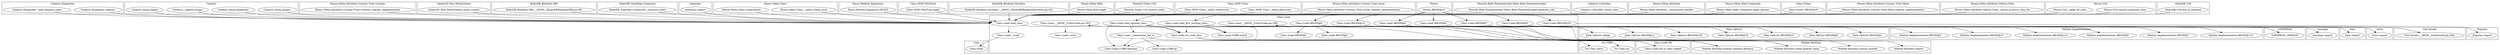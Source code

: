 digraph {
graph [overlap=false]
subgraph cluster_Catalyst_Dispatcher {
	label="Catalyst::Dispatcher";
	"Catalyst::Dispatcher::register";
	"Catalyst::Dispatcher::_load_dispatch_types";
}
subgraph cluster_Catalyst {
	label="Catalyst";
	"Catalyst::setup_plugins";
	"Catalyst::setup_dispatcher";
	"Catalyst::_register_plugin";
	"Catalyst::setup_engine";
}
subgraph cluster_Moose_Meta_Attribute_Custom_Trait_Counter {
	label="Moose::Meta::Attribute::Custom::Trait::Counter";
	"Moose::Meta::Attribute::Custom::Trait::Counter::register_implementation";
}
subgraph cluster_CatalystX_Test_MockContext {
	label="CatalystX::Test::MockContext";
	"CatalystX::Test::MockContext::mock_context";
}
subgraph cluster_KiokuDB_Backend_DBI {
	label="KiokuDB::Backend::DBI";
	"KiokuDB::Backend::DBI::__ANON__[KiokuDB/Backend/DBI.pm:58]";
}
subgraph cluster_Module_Implementation {
	label="Module::Implementation";
	"Module::Implementation::BEGIN@113";
	"Module::Implementation::BEGIN@7";
	"Module::Implementation::BEGIN@9";
	"Module::Implementation::BEGIN@114";
	"Module::Implementation::BEGIN@10";
	"Module::Implementation::BEGIN@6";
}
subgraph cluster_KiokuDB_TypeMap_Composite {
	label="KiokuDB::TypeMap::Composite";
	"KiokuDB::TypeMap::Composite::_construct_entry";
}
subgraph cluster_Try_Tiny {
	label="Try::Tiny";
	"Try::Tiny::catch";
	"Try::Tiny::try";
}
subgraph cluster_metaclass {
	label="metaclass";
	"metaclass::import";
}
subgraph cluster_UNIVERSAL {
	label="UNIVERSAL";
	"UNIVERSAL::VERSION";
}
subgraph cluster_Moose_Meta_Class {
	label="Moose::Meta::Class";
	"Moose::Meta::Class::_inline_create_error";
	"Moose::Meta::Class::superclasses";
}
subgraph cluster_Class_Load {
	label="Class::Load";
	"Class::Load::CORE:match";
	"Class::Load::load_optional_class";
	"Class::Load::CORE:qr";
	"Class::Load::try_load_class";
	"Class::Load::load_first_existing_class";
	"Class::Load::BEGIN@9";
	"Class::Load::BEGIN@2";
	"Class::Load::_croak";
	"Class::Load::CORE:regcomp";
	"Class::Load::BEGIN@6";
	"Class::Load::BEGIN@10";
	"Class::Load::__ANON__[Class/Load.pm:180]";
	"Class::Load::BEGIN@7";
	"Class::Load::_error";
	"Class::Load::BEGIN@1";
	"Class::Load::BEGIN@5";
	"Class::Load::load_class";
	"Class::Load::_nonexistent_fail_re";
	"Class::Load::__ANON__[Class/Load.pm:183]";
	"Class::Load::BEGIN@8";
	"Class::Load::BEGIN@16";
}
subgraph cluster_Parse_Method_Signatures {
	label="Parse::Method::Signatures";
	"Parse::Method::Signatures::BUILD";
}
subgraph cluster_Class_MOP_MiniTrait {
	label="Class::MOP::MiniTrait";
	"Class::MOP::MiniTrait::apply";
}
subgraph cluster_KiokuDB_Backend_Serialize {
	label="KiokuDB::Backend::Serialize";
	"KiokuDB::Backend::Serialize::__ANON__[KiokuDB/Backend/Serialize.pm:24]";
}
subgraph cluster_warnings {
	label="warnings";
	"warnings::import";
}
subgraph cluster_Moose_Meta_Role {
	label="Moose::Meta::Role";
	"Moose::Meta::Role::apply";
}
subgraph cluster_MooseX_Traits_Util {
	label="MooseX::Traits::Util";
	"MooseX::Traits::Util::resolve_traits";
}
subgraph cluster_Class_Load_XS {
	label="Class::Load::XS";
	"Class::Load::XS::is_class_loaded";
}
subgraph cluster_Class_MOP_Class {
	label="Class::MOP::Class";
	"Class::MOP::Class::_inline_destructor";
	"Class::MOP::Class::_inline_constructor";
}
subgraph cluster_Moose_Meta_Attribute_Custom_Trait_Array {
	label="Moose::Meta::Attribute::Custom::Trait::Array";
	"Moose::Meta::Attribute::Custom::Trait::Array::register_implementation";
}
subgraph cluster_Moose {
	label="Moose";
	"Moose::BEGIN@15";
}
subgraph cluster_MooseX_Role_Parameterized_Meta_Role_Parameterizable {
	label="MooseX::Role::Parameterized::Meta::Role::Parameterizable";
	"MooseX::Role::Parameterized::Meta::Role::Parameterizable::generate_role";
}
subgraph cluster_base {
	label="base";
	"base::import";
}
subgraph cluster_Module_Runtime {
	label="Module::Runtime";
	"Module::Runtime::import";
	"Module::Runtime::require_module";
	"Module::Runtime::module_notional_filename";
	"Module::Runtime::check_module_name";
}
subgraph cluster_Exporter {
	label="Exporter";
	"Exporter::import";
}
subgraph cluster_Catalyst_Controller {
	label="Catalyst::Controller";
	"Catalyst::Controller::action_class";
}
subgraph cluster_Moose_Meta_Attribute {
	label="Moose::Meta::Attribute";
	"Moose::Meta::Attribute::_canonicalize_handles";
}
subgraph cluster_Moose_Meta_Role_Composite {
	label="Moose::Meta::Role::Composite";
	"Moose::Meta::Role::Composite::apply_params";
}
subgraph cluster_Data_OptList {
	label="Data::OptList";
	"Data::OptList::BEGIN@10";
	"Data::OptList::BEGIN@100";
	"Data::OptList::BEGIN@11";
	"Data::OptList::mkopt";
	"Data::OptList::BEGIN@4";
	"Data::OptList::BEGIN@9";
	"Data::OptList::BEGIN@15";
}
subgraph cluster_Data_Visitor {
	label="Data::Visitor";
	"Data::Visitor::BEGIN@25";
}
subgraph cluster_Moose_Meta_Attribute_Custom_Trait_Hash {
	label="Moose::Meta::Attribute::Custom::Trait::Hash";
	"Moose::Meta::Attribute::Custom::Trait::Hash::register_implementation";
}
subgraph cluster_Carp {
	label="Carp";
	"Carp::croak";
}
subgraph cluster_Sub_Install {
	label="Sub::Install";
	"Sub::Install::__ANON__[Sub/Install.pm:284]";
}
subgraph cluster_Moose_Meta_Attribute_Native_Trait {
	label="Moose::Meta::Attribute::Native::Trait";
	"Moose::Meta::Attribute::Native::Trait::_native_accessor_class_for";
}
subgraph cluster_Moose_Util {
	label="Moose::Util";
	"Moose::Util::_apply_all_roles";
	"Moose::Util::resolve_metaclass_alias";
}
subgraph cluster_strict {
	label="strict";
	"strict::import";
}
subgraph cluster_KiokuDB_Util {
	label="KiokuDB::Util";
	"KiokuDB::Util::dsn_to_backend";
}
"Class::Load::BEGIN@8" -> "Data::OptList::BEGIN@11";
"Class::Load::load_optional_class" -> "Class::Load::_nonexistent_fail_re";
"Class::Load::BEGIN@8" -> "Class::Load::BEGIN@2";
"Class::Load::BEGIN@10" -> "Module::Runtime::import";
"Moose::BEGIN@15" -> "Class::Load::BEGIN@10";
"Class::Load::BEGIN@9" -> "Module::Implementation::BEGIN@114";
"Moose::BEGIN@15" -> "Class::Load::BEGIN@8";
"Class::Load::_nonexistent_fail_re" -> "Class::Load::CORE:qr";
"Class::Load::BEGIN@9" -> "Module::Implementation::BEGIN@6";
"Class::Load::BEGIN@8" -> "Data::OptList::BEGIN@100";
"Try::Tiny::try" -> "Class::Load::__ANON__[Class/Load.pm:180]";
"Class::Load::load_class" -> "Class::Load::_croak";
"Class::Load::load_optional_class" -> "Class::Load::CORE:regcomp";
"Class::Load::load_first_existing_class" -> "Class::Load::CORE:regcomp";
"Class::Load::_nonexistent_fail_re" -> "Class::Load::CORE:regcomp";
"Class::Load::try_load_class" -> "Try::Tiny::try";
"Moose::Meta::Attribute::Custom::Trait::Counter::register_implementation" -> "Class::Load::load_class";
"KiokuDB::TypeMap::Composite::_construct_entry" -> "Class::Load::load_class";
"Catalyst::setup_engine" -> "Class::Load::load_class";
"Catalyst::_register_plugin" -> "Class::Load::load_class";
"KiokuDB::Backend::Serialize::__ANON__[KiokuDB/Backend/Serialize.pm:24]" -> "Class::Load::load_class";
"Class::MOP::Class::_inline_constructor" -> "Class::Load::load_class";
"Moose::Util::_apply_all_roles" -> "Class::Load::load_class";
"CatalystX::Test::MockContext::mock_context" -> "Class::Load::load_class";
"Moose::Meta::Attribute::Native::Trait::_native_accessor_class_for" -> "Class::Load::load_class";
"metaclass::import" -> "Class::Load::load_class";
"Moose::Meta::Role::Composite::apply_params" -> "Class::Load::load_class";
"Moose::Meta::Attribute::Custom::Trait::Hash::register_implementation" -> "Class::Load::load_class";
"Class::MOP::MiniTrait::apply" -> "Class::Load::load_class";
"Class::MOP::Class::_inline_destructor" -> "Class::Load::load_class";
"KiokuDB::Util::dsn_to_backend" -> "Class::Load::load_class";
"MooseX::Traits::Util::resolve_traits" -> "Class::Load::load_class";
"Moose::Meta::Class::_inline_create_error" -> "Class::Load::load_class";
"Moose::Meta::Attribute::Custom::Trait::Array::register_implementation" -> "Class::Load::load_class";
"Moose::Meta::Role::apply" -> "Class::Load::load_class";
"Moose::Meta::Class::superclasses" -> "Class::Load::load_class";
"Catalyst::Controller::action_class" -> "Class::Load::load_class";
"Moose::Meta::Attribute::_canonicalize_handles" -> "Class::Load::load_class";
"MooseX::Role::Parameterized::Meta::Role::Parameterizable::generate_role" -> "Class::Load::load_class";
"Catalyst::setup_plugins" -> "Class::Load::load_class";
"Catalyst::setup_dispatcher" -> "Class::Load::load_class";
"KiokuDB::Backend::DBI::__ANON__[KiokuDB/Backend/DBI.pm:58]" -> "Class::Load::load_class";
"Catalyst::Dispatcher::_load_dispatch_types" -> "Class::Load::load_class";
"Catalyst::Dispatcher::register" -> "Class::Load::load_class";
"Parse::Method::Signatures::BUILD" -> "Class::Load::load_class";
"Class::Load::load_optional_class" -> "Class::Load::CORE:match";
"Class::Load::load_first_existing_class" -> "Class::Load::CORE:match";
"Class::Load::load_first_existing_class" -> "Class::Load::XS::is_class_loaded";
"Class::Load::try_load_class" -> "Class::Load::XS::is_class_loaded";
"Class::Load::try_load_class" -> "Try::Tiny::catch";
"Moose::BEGIN@15" -> "Class::Load::BEGIN@9";
"Try::Tiny::try" -> "Class::Load::__ANON__[Class/Load.pm:183]";
"Moose::BEGIN@15" -> "Class::Load::BEGIN@16";
"Class::Load::BEGIN@5" -> "strict::import";
"Class::Load::BEGIN@8" -> "Data::OptList::BEGIN@4";
"Moose::BEGIN@15" -> "Class::Load::BEGIN@7";
"Class::Load::__ANON__[Class/Load.pm:183]" -> "Class::Load::_error";
"Class::Load::BEGIN@16" -> "Exporter::import";
"Class::Load::BEGIN@9" -> "Module::Implementation::BEGIN@113";
"Class::Load::BEGIN@8" -> "Data::OptList::BEGIN@15";
"Class::Load::BEGIN@8" -> "Data::OptList::BEGIN@9";
"Class::Load::BEGIN@9" -> "Module::Implementation::BEGIN@9";
"Class::Load::BEGIN@7" -> "base::import";
"Class::Load::BEGIN@8" -> "Sub::Install::__ANON__[Sub/Install.pm:284]";
"Class::Load::BEGIN@6" -> "warnings::import";
"Data::Visitor::BEGIN@25" -> "Class::Load::load_optional_class";
"Class::Load::BEGIN@9" -> "Module::Implementation::BEGIN@7";
"Class::Load::load_optional_class" -> "Module::Runtime::check_module_name";
"Class::Load::load_first_existing_class" -> "Module::Runtime::check_module_name";
"Class::Load::try_load_class" -> "Module::Runtime::check_module_name";
"Moose::BEGIN@15" -> "Class::Load::BEGIN@6";
"Class::Load::try_load_class" -> "Module::Runtime::module_notional_filename";
"Class::Load::load_first_existing_class" -> "Module::Runtime::module_notional_filename";
"Class::Load::_nonexistent_fail_re" -> "Module::Runtime::module_notional_filename";
"Class::Load::__ANON__[Class/Load.pm:180]" -> "Module::Runtime::require_module";
"Moose::Util::resolve_metaclass_alias" -> "Class::Load::load_first_existing_class";
"Class::Load::BEGIN@9" -> "UNIVERSAL::VERSION";
"Class::Load::BEGIN@10" -> "UNIVERSAL::VERSION";
"Class::Load::_croak" -> "Carp::croak";
"Moose::BEGIN@15" -> "Class::Load::BEGIN@5";
"Class::Load::BEGIN@8" -> "Class::Load::BEGIN@1";
"Class::Load::load_first_existing_class" -> "Data::OptList::mkopt";
"Class::Load::load_class" -> "Class::Load::try_load_class";
"Class::Load::load_optional_class" -> "Class::Load::try_load_class";
"Class::Load::load_first_existing_class" -> "Class::Load::try_load_class";
"Class::Load::BEGIN@8" -> "Data::OptList::BEGIN@10";
"Class::Load::BEGIN@9" -> "Module::Implementation::BEGIN@10";
}
